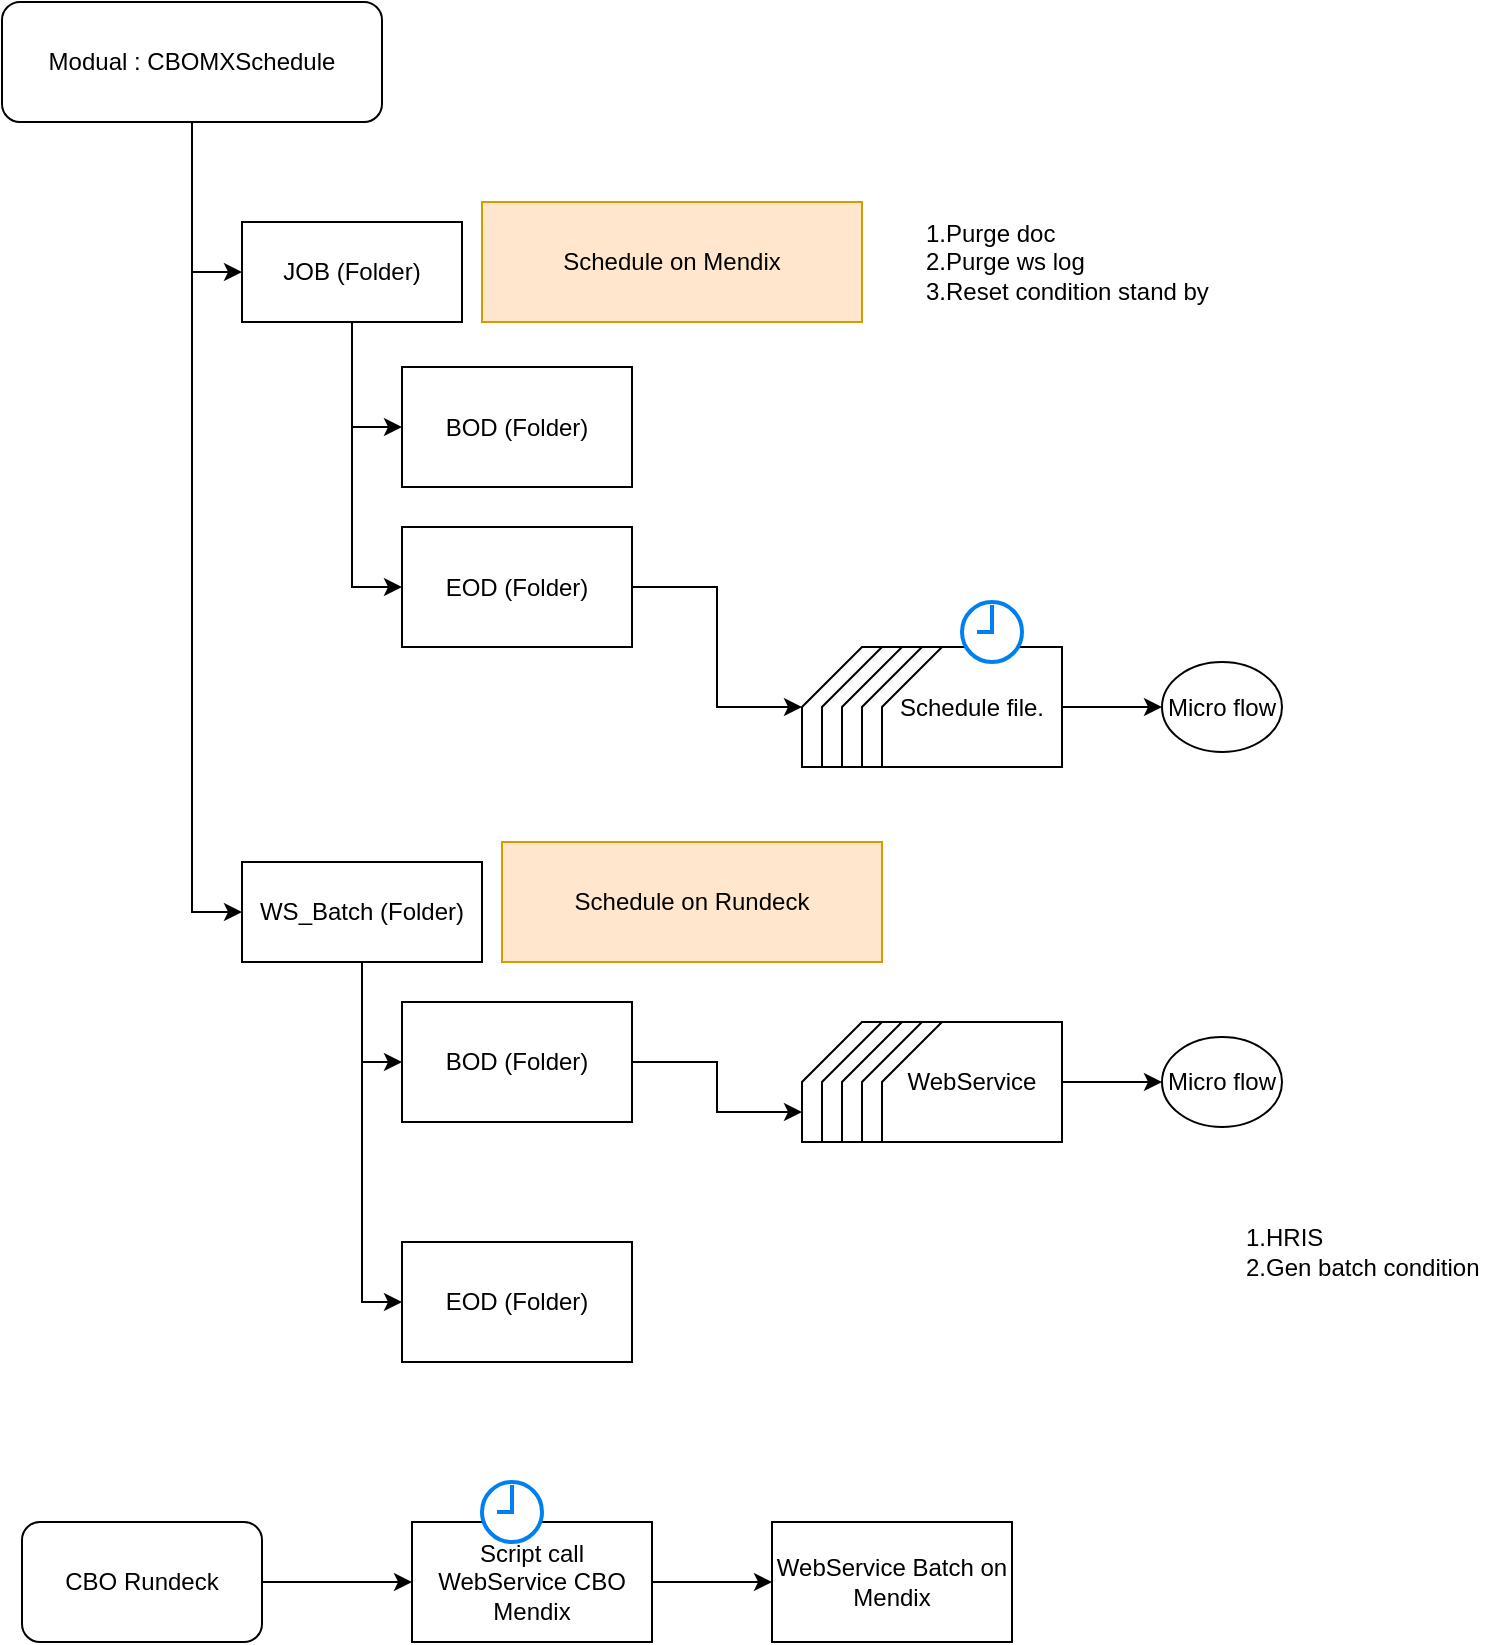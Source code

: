 <mxfile version="15.0.3" type="github">
  <diagram id="fMBMRcdFhfrHDBfZhCHv" name="BOD">
    <mxGraphModel dx="1422" dy="796" grid="1" gridSize="10" guides="1" tooltips="1" connect="1" arrows="1" fold="1" page="1" pageScale="1" pageWidth="850" pageHeight="1100" math="0" shadow="0">
      <root>
        <mxCell id="0" />
        <mxCell id="1" parent="0" />
        <mxCell id="AnU8_0M6KKUPWGShQXzV-3" style="edgeStyle=orthogonalEdgeStyle;rounded=0;orthogonalLoop=1;jettySize=auto;html=1;entryX=0;entryY=0.5;entryDx=0;entryDy=0;" parent="1" source="AnU8_0M6KKUPWGShQXzV-1" target="AnU8_0M6KKUPWGShQXzV-2" edge="1">
          <mxGeometry relative="1" as="geometry" />
        </mxCell>
        <mxCell id="AnU8_0M6KKUPWGShQXzV-27" style="edgeStyle=orthogonalEdgeStyle;rounded=0;orthogonalLoop=1;jettySize=auto;html=1;entryX=0;entryY=0.5;entryDx=0;entryDy=0;" parent="1" source="AnU8_0M6KKUPWGShQXzV-1" target="AnU8_0M6KKUPWGShQXzV-26" edge="1">
          <mxGeometry relative="1" as="geometry" />
        </mxCell>
        <mxCell id="AnU8_0M6KKUPWGShQXzV-1" value="Modual : CBOMXSchedule" style="rounded=1;whiteSpace=wrap;html=1;" parent="1" vertex="1">
          <mxGeometry x="60" y="110" width="190" height="60" as="geometry" />
        </mxCell>
        <mxCell id="AnU8_0M6KKUPWGShQXzV-32" style="edgeStyle=orthogonalEdgeStyle;rounded=0;orthogonalLoop=1;jettySize=auto;html=1;entryX=0;entryY=0.5;entryDx=0;entryDy=0;" parent="1" source="AnU8_0M6KKUPWGShQXzV-2" target="AnU8_0M6KKUPWGShQXzV-30" edge="1">
          <mxGeometry relative="1" as="geometry" />
        </mxCell>
        <mxCell id="AnU8_0M6KKUPWGShQXzV-33" style="edgeStyle=orthogonalEdgeStyle;rounded=0;orthogonalLoop=1;jettySize=auto;html=1;entryX=0;entryY=0.5;entryDx=0;entryDy=0;" parent="1" source="AnU8_0M6KKUPWGShQXzV-2" target="AnU8_0M6KKUPWGShQXzV-31" edge="1">
          <mxGeometry relative="1" as="geometry" />
        </mxCell>
        <mxCell id="AnU8_0M6KKUPWGShQXzV-2" value="JOB (Folder)" style="rounded=0;whiteSpace=wrap;html=1;" parent="1" vertex="1">
          <mxGeometry x="180" y="220" width="110" height="50" as="geometry" />
        </mxCell>
        <mxCell id="AnU8_0M6KKUPWGShQXzV-8" value="Schedule on Mendix" style="whiteSpace=wrap;html=1;fillColor=#ffe6cc;strokeColor=#d79b00;" parent="1" vertex="1">
          <mxGeometry x="300" y="210" width="190" height="60" as="geometry" />
        </mxCell>
        <mxCell id="AnU8_0M6KKUPWGShQXzV-9" value="" style="shape=card;whiteSpace=wrap;html=1;" parent="1" vertex="1">
          <mxGeometry x="460" y="432.5" width="50" height="60" as="geometry" />
        </mxCell>
        <mxCell id="AnU8_0M6KKUPWGShQXzV-10" value="" style="shape=card;whiteSpace=wrap;html=1;" parent="1" vertex="1">
          <mxGeometry x="470" y="432.5" width="50" height="60" as="geometry" />
        </mxCell>
        <mxCell id="AnU8_0M6KKUPWGShQXzV-11" value="" style="shape=card;whiteSpace=wrap;html=1;" parent="1" vertex="1">
          <mxGeometry x="480" y="432.5" width="50" height="60" as="geometry" />
        </mxCell>
        <mxCell id="AnU8_0M6KKUPWGShQXzV-12" value="" style="shape=card;whiteSpace=wrap;html=1;" parent="1" vertex="1">
          <mxGeometry x="490" y="432.5" width="50" height="60" as="geometry" />
        </mxCell>
        <mxCell id="AnU8_0M6KKUPWGShQXzV-16" style="edgeStyle=orthogonalEdgeStyle;rounded=0;orthogonalLoop=1;jettySize=auto;html=1;entryX=0;entryY=0.5;entryDx=0;entryDy=0;" parent="1" source="AnU8_0M6KKUPWGShQXzV-13" target="AnU8_0M6KKUPWGShQXzV-15" edge="1">
          <mxGeometry relative="1" as="geometry" />
        </mxCell>
        <mxCell id="AnU8_0M6KKUPWGShQXzV-13" value="Schedule file." style="shape=card;whiteSpace=wrap;html=1;" parent="1" vertex="1">
          <mxGeometry x="500" y="432.5" width="90" height="60" as="geometry" />
        </mxCell>
        <mxCell id="AnU8_0M6KKUPWGShQXzV-14" value="Schedule on Rundeck" style="whiteSpace=wrap;html=1;fillColor=#ffe6cc;strokeColor=#d79b00;" parent="1" vertex="1">
          <mxGeometry x="310" y="530" width="190" height="60" as="geometry" />
        </mxCell>
        <mxCell id="AnU8_0M6KKUPWGShQXzV-15" value="Micro flow" style="ellipse;whiteSpace=wrap;html=1;" parent="1" vertex="1">
          <mxGeometry x="640" y="440" width="60" height="45" as="geometry" />
        </mxCell>
        <mxCell id="AnU8_0M6KKUPWGShQXzV-17" value="" style="html=1;verticalLabelPosition=bottom;align=center;labelBackgroundColor=#ffffff;verticalAlign=top;strokeWidth=2;strokeColor=#0080F0;shadow=0;dashed=0;shape=mxgraph.ios7.icons.clock;" parent="1" vertex="1">
          <mxGeometry x="540" y="410" width="30" height="30" as="geometry" />
        </mxCell>
        <mxCell id="AnU8_0M6KKUPWGShQXzV-21" style="edgeStyle=orthogonalEdgeStyle;rounded=0;orthogonalLoop=1;jettySize=auto;html=1;entryX=0;entryY=0.5;entryDx=0;entryDy=0;" parent="1" source="AnU8_0M6KKUPWGShQXzV-18" target="AnU8_0M6KKUPWGShQXzV-20" edge="1">
          <mxGeometry relative="1" as="geometry" />
        </mxCell>
        <mxCell id="AnU8_0M6KKUPWGShQXzV-18" value="CBO Rundeck" style="rounded=1;whiteSpace=wrap;html=1;" parent="1" vertex="1">
          <mxGeometry x="70" y="870" width="120" height="60" as="geometry" />
        </mxCell>
        <mxCell id="AnU8_0M6KKUPWGShQXzV-23" style="edgeStyle=orthogonalEdgeStyle;rounded=0;orthogonalLoop=1;jettySize=auto;html=1;entryX=0;entryY=0.5;entryDx=0;entryDy=0;" parent="1" source="AnU8_0M6KKUPWGShQXzV-20" target="AnU8_0M6KKUPWGShQXzV-22" edge="1">
          <mxGeometry relative="1" as="geometry" />
        </mxCell>
        <mxCell id="AnU8_0M6KKUPWGShQXzV-20" value="Script call WebService CBO Mendix" style="rounded=0;whiteSpace=wrap;html=1;" parent="1" vertex="1">
          <mxGeometry x="265" y="870" width="120" height="60" as="geometry" />
        </mxCell>
        <mxCell id="AnU8_0M6KKUPWGShQXzV-19" value="" style="html=1;verticalLabelPosition=bottom;align=center;labelBackgroundColor=#ffffff;verticalAlign=top;strokeWidth=2;strokeColor=#0080F0;shadow=0;dashed=0;shape=mxgraph.ios7.icons.clock;" parent="1" vertex="1">
          <mxGeometry x="300" y="850" width="30" height="30" as="geometry" />
        </mxCell>
        <mxCell id="AnU8_0M6KKUPWGShQXzV-22" value="WebService Batch on Mendix" style="rounded=0;whiteSpace=wrap;html=1;" parent="1" vertex="1">
          <mxGeometry x="445" y="870" width="120" height="60" as="geometry" />
        </mxCell>
        <mxCell id="AnU8_0M6KKUPWGShQXzV-35" style="edgeStyle=orthogonalEdgeStyle;rounded=0;orthogonalLoop=1;jettySize=auto;html=1;entryX=0;entryY=0.5;entryDx=0;entryDy=0;" parent="1" source="AnU8_0M6KKUPWGShQXzV-26" target="AnU8_0M6KKUPWGShQXzV-28" edge="1">
          <mxGeometry relative="1" as="geometry" />
        </mxCell>
        <mxCell id="AnU8_0M6KKUPWGShQXzV-36" style="edgeStyle=orthogonalEdgeStyle;rounded=0;orthogonalLoop=1;jettySize=auto;html=1;entryX=0;entryY=0.5;entryDx=0;entryDy=0;" parent="1" source="AnU8_0M6KKUPWGShQXzV-26" target="AnU8_0M6KKUPWGShQXzV-29" edge="1">
          <mxGeometry relative="1" as="geometry" />
        </mxCell>
        <mxCell id="AnU8_0M6KKUPWGShQXzV-26" value="WS_Batch (Folder)" style="rounded=0;whiteSpace=wrap;html=1;" parent="1" vertex="1">
          <mxGeometry x="180" y="540" width="120" height="50" as="geometry" />
        </mxCell>
        <mxCell id="AnU8_0M6KKUPWGShQXzV-46" style="edgeStyle=orthogonalEdgeStyle;rounded=0;orthogonalLoop=1;jettySize=auto;html=1;entryX=0;entryY=0;entryDx=0;entryDy=45;entryPerimeter=0;" parent="1" source="AnU8_0M6KKUPWGShQXzV-28" target="AnU8_0M6KKUPWGShQXzV-38" edge="1">
          <mxGeometry relative="1" as="geometry" />
        </mxCell>
        <mxCell id="AnU8_0M6KKUPWGShQXzV-28" value="BOD (Folder)" style="rounded=0;whiteSpace=wrap;html=1;" parent="1" vertex="1">
          <mxGeometry x="260" y="610" width="115" height="60" as="geometry" />
        </mxCell>
        <mxCell id="AnU8_0M6KKUPWGShQXzV-29" value="EOD (Folder)" style="rounded=0;whiteSpace=wrap;html=1;" parent="1" vertex="1">
          <mxGeometry x="260" y="730" width="115" height="60" as="geometry" />
        </mxCell>
        <mxCell id="AnU8_0M6KKUPWGShQXzV-30" value="BOD (Folder)" style="rounded=0;whiteSpace=wrap;html=1;" parent="1" vertex="1">
          <mxGeometry x="260" y="292.5" width="115" height="60" as="geometry" />
        </mxCell>
        <mxCell id="AnU8_0M6KKUPWGShQXzV-34" style="edgeStyle=orthogonalEdgeStyle;rounded=0;orthogonalLoop=1;jettySize=auto;html=1;entryX=0;entryY=0;entryDx=0;entryDy=30;entryPerimeter=0;" parent="1" source="AnU8_0M6KKUPWGShQXzV-31" target="AnU8_0M6KKUPWGShQXzV-9" edge="1">
          <mxGeometry relative="1" as="geometry">
            <mxPoint x="425" y="462.5" as="targetPoint" />
          </mxGeometry>
        </mxCell>
        <mxCell id="AnU8_0M6KKUPWGShQXzV-31" value="EOD (Folder)" style="rounded=0;whiteSpace=wrap;html=1;" parent="1" vertex="1">
          <mxGeometry x="260" y="372.5" width="115" height="60" as="geometry" />
        </mxCell>
        <mxCell id="AnU8_0M6KKUPWGShQXzV-38" value="" style="shape=card;whiteSpace=wrap;html=1;" parent="1" vertex="1">
          <mxGeometry x="460" y="620" width="50" height="60" as="geometry" />
        </mxCell>
        <mxCell id="AnU8_0M6KKUPWGShQXzV-39" value="" style="shape=card;whiteSpace=wrap;html=1;" parent="1" vertex="1">
          <mxGeometry x="470" y="620" width="50" height="60" as="geometry" />
        </mxCell>
        <mxCell id="AnU8_0M6KKUPWGShQXzV-40" value="" style="shape=card;whiteSpace=wrap;html=1;" parent="1" vertex="1">
          <mxGeometry x="480" y="620" width="50" height="60" as="geometry" />
        </mxCell>
        <mxCell id="AnU8_0M6KKUPWGShQXzV-41" value="" style="shape=card;whiteSpace=wrap;html=1;" parent="1" vertex="1">
          <mxGeometry x="490" y="620" width="50" height="60" as="geometry" />
        </mxCell>
        <mxCell id="AnU8_0M6KKUPWGShQXzV-42" style="edgeStyle=orthogonalEdgeStyle;rounded=0;orthogonalLoop=1;jettySize=auto;html=1;entryX=0;entryY=0.5;entryDx=0;entryDy=0;" parent="1" source="AnU8_0M6KKUPWGShQXzV-43" target="AnU8_0M6KKUPWGShQXzV-44" edge="1">
          <mxGeometry relative="1" as="geometry" />
        </mxCell>
        <mxCell id="AnU8_0M6KKUPWGShQXzV-43" value="WebService" style="shape=card;whiteSpace=wrap;html=1;" parent="1" vertex="1">
          <mxGeometry x="500" y="620" width="90" height="60" as="geometry" />
        </mxCell>
        <mxCell id="AnU8_0M6KKUPWGShQXzV-44" value="Micro flow" style="ellipse;whiteSpace=wrap;html=1;" parent="1" vertex="1">
          <mxGeometry x="640" y="627.5" width="60" height="45" as="geometry" />
        </mxCell>
        <mxCell id="mEGexa-nTJ1rq306rcF5-1" value="1.HRIS&lt;br&gt;2.Gen batch condition" style="text;html=1;align=left;verticalAlign=middle;resizable=0;points=[];autosize=1;strokeColor=none;" vertex="1" parent="1">
          <mxGeometry x="680" y="720" width="130" height="30" as="geometry" />
        </mxCell>
        <mxCell id="mEGexa-nTJ1rq306rcF5-2" value="1.Purge doc&lt;br&gt;2.Purge ws log&lt;br&gt;3.Reset condition stand by&amp;nbsp;" style="text;html=1;align=left;verticalAlign=middle;resizable=0;points=[];autosize=1;strokeColor=none;" vertex="1" parent="1">
          <mxGeometry x="520" y="215" width="160" height="50" as="geometry" />
        </mxCell>
      </root>
    </mxGraphModel>
  </diagram>
</mxfile>
